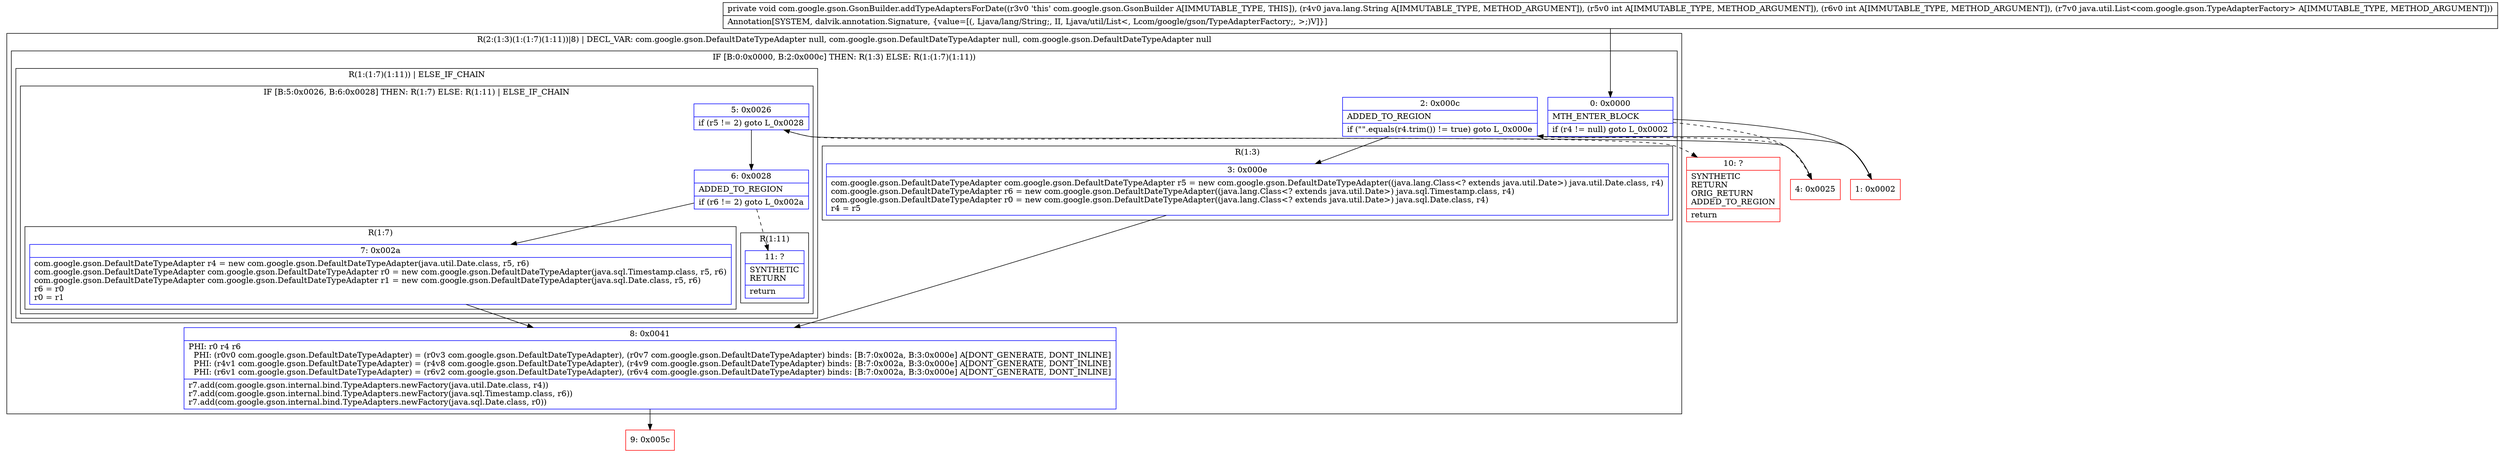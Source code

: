 digraph "CFG forcom.google.gson.GsonBuilder.addTypeAdaptersForDate(Ljava\/lang\/String;IILjava\/util\/List;)V" {
subgraph cluster_Region_374652987 {
label = "R(2:(1:3)(1:(1:7)(1:11))|8) | DECL_VAR: com.google.gson.DefaultDateTypeAdapter null, com.google.gson.DefaultDateTypeAdapter null, com.google.gson.DefaultDateTypeAdapter null\l";
node [shape=record,color=blue];
subgraph cluster_IfRegion_1751460713 {
label = "IF [B:0:0x0000, B:2:0x000c] THEN: R(1:3) ELSE: R(1:(1:7)(1:11))";
node [shape=record,color=blue];
Node_0 [shape=record,label="{0\:\ 0x0000|MTH_ENTER_BLOCK\l|if (r4 != null) goto L_0x0002\l}"];
Node_2 [shape=record,label="{2\:\ 0x000c|ADDED_TO_REGION\l|if (\"\".equals(r4.trim()) != true) goto L_0x000e\l}"];
subgraph cluster_Region_1430194824 {
label = "R(1:3)";
node [shape=record,color=blue];
Node_3 [shape=record,label="{3\:\ 0x000e|com.google.gson.DefaultDateTypeAdapter com.google.gson.DefaultDateTypeAdapter r5 = new com.google.gson.DefaultDateTypeAdapter((java.lang.Class\<? extends java.util.Date\>) java.util.Date.class, r4)\lcom.google.gson.DefaultDateTypeAdapter r6 = new com.google.gson.DefaultDateTypeAdapter((java.lang.Class\<? extends java.util.Date\>) java.sql.Timestamp.class, r4)\lcom.google.gson.DefaultDateTypeAdapter r0 = new com.google.gson.DefaultDateTypeAdapter((java.lang.Class\<? extends java.util.Date\>) java.sql.Date.class, r4)\lr4 = r5\l}"];
}
subgraph cluster_Region_1034277612 {
label = "R(1:(1:7)(1:11)) | ELSE_IF_CHAIN\l";
node [shape=record,color=blue];
subgraph cluster_IfRegion_1661100091 {
label = "IF [B:5:0x0026, B:6:0x0028] THEN: R(1:7) ELSE: R(1:11) | ELSE_IF_CHAIN\l";
node [shape=record,color=blue];
Node_5 [shape=record,label="{5\:\ 0x0026|if (r5 != 2) goto L_0x0028\l}"];
Node_6 [shape=record,label="{6\:\ 0x0028|ADDED_TO_REGION\l|if (r6 != 2) goto L_0x002a\l}"];
subgraph cluster_Region_1051824691 {
label = "R(1:7)";
node [shape=record,color=blue];
Node_7 [shape=record,label="{7\:\ 0x002a|com.google.gson.DefaultDateTypeAdapter r4 = new com.google.gson.DefaultDateTypeAdapter(java.util.Date.class, r5, r6)\lcom.google.gson.DefaultDateTypeAdapter com.google.gson.DefaultDateTypeAdapter r0 = new com.google.gson.DefaultDateTypeAdapter(java.sql.Timestamp.class, r5, r6)\lcom.google.gson.DefaultDateTypeAdapter com.google.gson.DefaultDateTypeAdapter r1 = new com.google.gson.DefaultDateTypeAdapter(java.sql.Date.class, r5, r6)\lr6 = r0\lr0 = r1\l}"];
}
subgraph cluster_Region_1399271800 {
label = "R(1:11)";
node [shape=record,color=blue];
Node_11 [shape=record,label="{11\:\ ?|SYNTHETIC\lRETURN\l|return\l}"];
}
}
}
}
Node_8 [shape=record,label="{8\:\ 0x0041|PHI: r0 r4 r6 \l  PHI: (r0v0 com.google.gson.DefaultDateTypeAdapter) = (r0v3 com.google.gson.DefaultDateTypeAdapter), (r0v7 com.google.gson.DefaultDateTypeAdapter) binds: [B:7:0x002a, B:3:0x000e] A[DONT_GENERATE, DONT_INLINE]\l  PHI: (r4v1 com.google.gson.DefaultDateTypeAdapter) = (r4v8 com.google.gson.DefaultDateTypeAdapter), (r4v9 com.google.gson.DefaultDateTypeAdapter) binds: [B:7:0x002a, B:3:0x000e] A[DONT_GENERATE, DONT_INLINE]\l  PHI: (r6v1 com.google.gson.DefaultDateTypeAdapter) = (r6v2 com.google.gson.DefaultDateTypeAdapter), (r6v4 com.google.gson.DefaultDateTypeAdapter) binds: [B:7:0x002a, B:3:0x000e] A[DONT_GENERATE, DONT_INLINE]\l|r7.add(com.google.gson.internal.bind.TypeAdapters.newFactory(java.util.Date.class, r4))\lr7.add(com.google.gson.internal.bind.TypeAdapters.newFactory(java.sql.Timestamp.class, r6))\lr7.add(com.google.gson.internal.bind.TypeAdapters.newFactory(java.sql.Date.class, r0))\l}"];
}
Node_1 [shape=record,color=red,label="{1\:\ 0x0002}"];
Node_4 [shape=record,color=red,label="{4\:\ 0x0025}"];
Node_9 [shape=record,color=red,label="{9\:\ 0x005c}"];
Node_10 [shape=record,color=red,label="{10\:\ ?|SYNTHETIC\lRETURN\lORIG_RETURN\lADDED_TO_REGION\l|return\l}"];
MethodNode[shape=record,label="{private void com.google.gson.GsonBuilder.addTypeAdaptersForDate((r3v0 'this' com.google.gson.GsonBuilder A[IMMUTABLE_TYPE, THIS]), (r4v0 java.lang.String A[IMMUTABLE_TYPE, METHOD_ARGUMENT]), (r5v0 int A[IMMUTABLE_TYPE, METHOD_ARGUMENT]), (r6v0 int A[IMMUTABLE_TYPE, METHOD_ARGUMENT]), (r7v0 java.util.List\<com.google.gson.TypeAdapterFactory\> A[IMMUTABLE_TYPE, METHOD_ARGUMENT]))  | Annotation[SYSTEM, dalvik.annotation.Signature, \{value=[(, Ljava\/lang\/String;, II, Ljava\/util\/List\<, Lcom\/google\/gson\/TypeAdapterFactory;, \>;)V]\}]\l}"];
MethodNode -> Node_0;
Node_0 -> Node_1;
Node_0 -> Node_4[style=dashed];
Node_2 -> Node_3;
Node_2 -> Node_4[style=dashed];
Node_3 -> Node_8;
Node_5 -> Node_6;
Node_5 -> Node_10[style=dashed];
Node_6 -> Node_7;
Node_6 -> Node_11[style=dashed];
Node_7 -> Node_8;
Node_8 -> Node_9;
Node_1 -> Node_2;
Node_4 -> Node_5;
}

